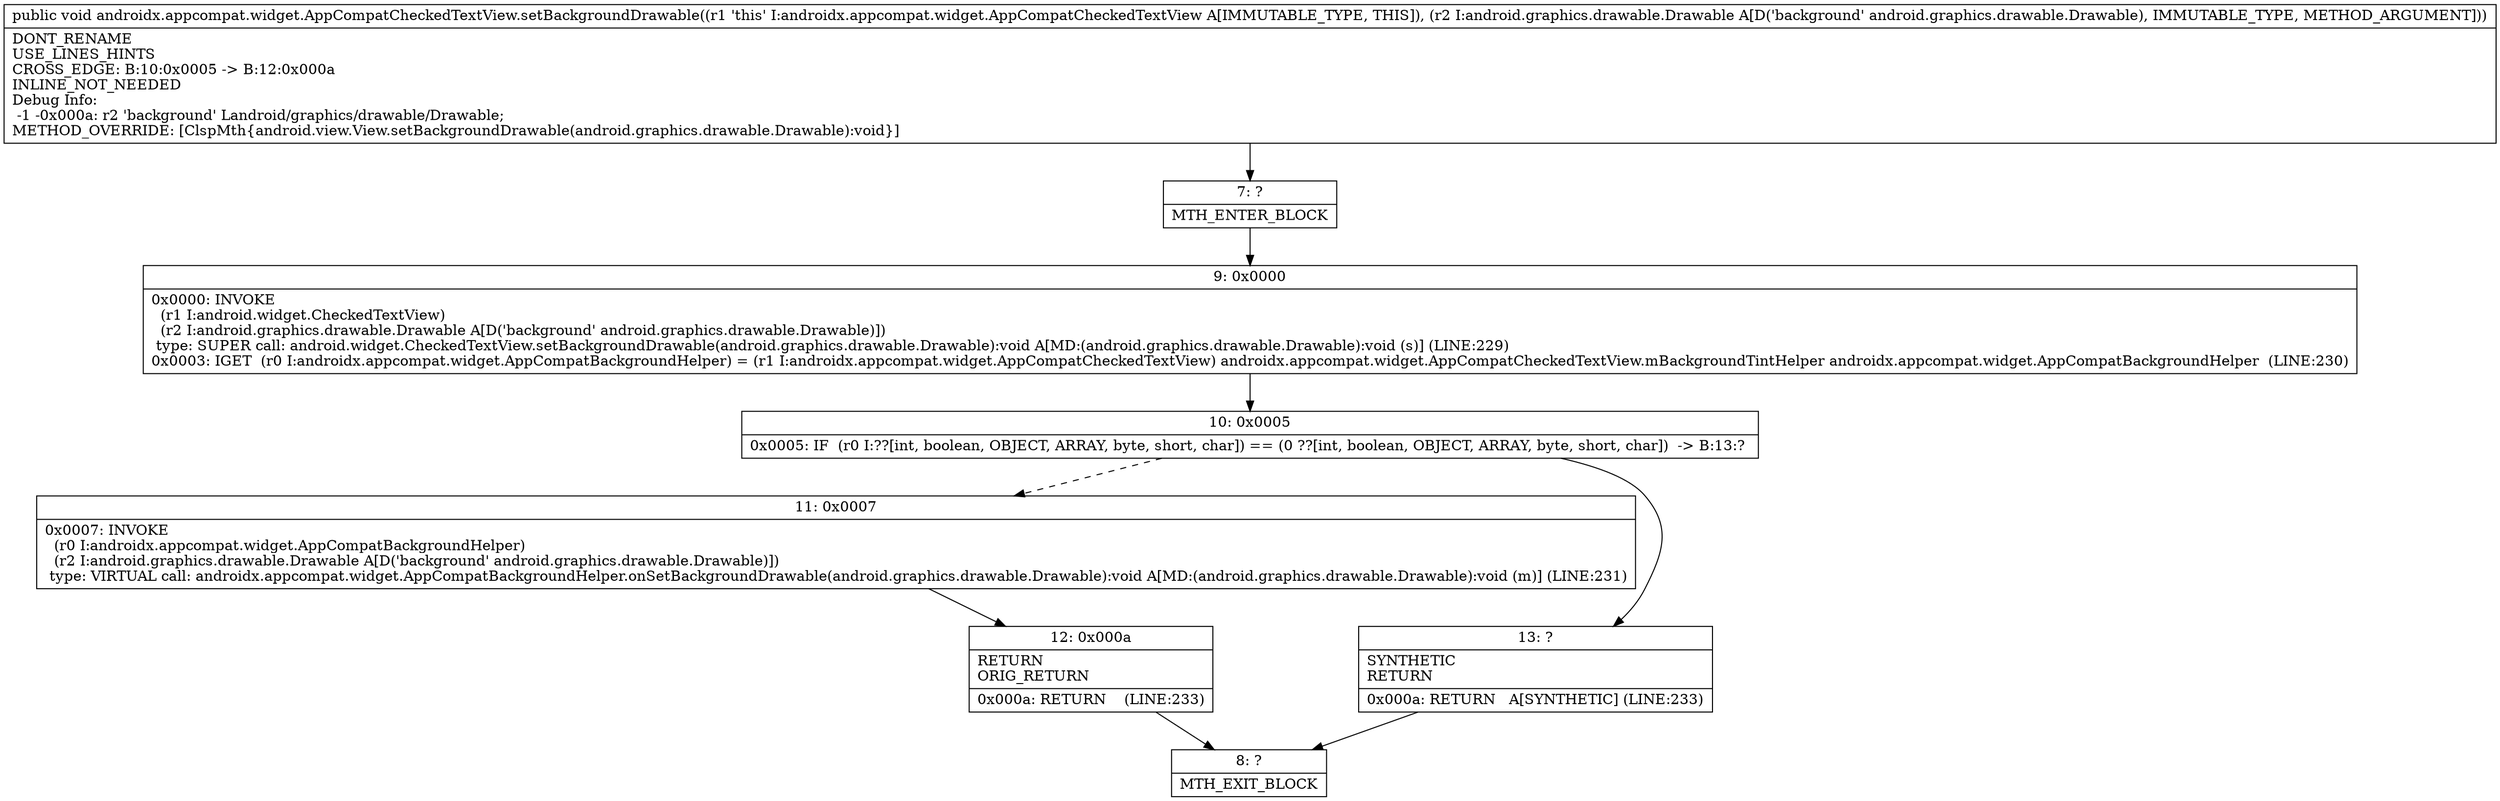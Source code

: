 digraph "CFG forandroidx.appcompat.widget.AppCompatCheckedTextView.setBackgroundDrawable(Landroid\/graphics\/drawable\/Drawable;)V" {
Node_7 [shape=record,label="{7\:\ ?|MTH_ENTER_BLOCK\l}"];
Node_9 [shape=record,label="{9\:\ 0x0000|0x0000: INVOKE  \l  (r1 I:android.widget.CheckedTextView)\l  (r2 I:android.graphics.drawable.Drawable A[D('background' android.graphics.drawable.Drawable)])\l type: SUPER call: android.widget.CheckedTextView.setBackgroundDrawable(android.graphics.drawable.Drawable):void A[MD:(android.graphics.drawable.Drawable):void (s)] (LINE:229)\l0x0003: IGET  (r0 I:androidx.appcompat.widget.AppCompatBackgroundHelper) = (r1 I:androidx.appcompat.widget.AppCompatCheckedTextView) androidx.appcompat.widget.AppCompatCheckedTextView.mBackgroundTintHelper androidx.appcompat.widget.AppCompatBackgroundHelper  (LINE:230)\l}"];
Node_10 [shape=record,label="{10\:\ 0x0005|0x0005: IF  (r0 I:??[int, boolean, OBJECT, ARRAY, byte, short, char]) == (0 ??[int, boolean, OBJECT, ARRAY, byte, short, char])  \-\> B:13:? \l}"];
Node_11 [shape=record,label="{11\:\ 0x0007|0x0007: INVOKE  \l  (r0 I:androidx.appcompat.widget.AppCompatBackgroundHelper)\l  (r2 I:android.graphics.drawable.Drawable A[D('background' android.graphics.drawable.Drawable)])\l type: VIRTUAL call: androidx.appcompat.widget.AppCompatBackgroundHelper.onSetBackgroundDrawable(android.graphics.drawable.Drawable):void A[MD:(android.graphics.drawable.Drawable):void (m)] (LINE:231)\l}"];
Node_12 [shape=record,label="{12\:\ 0x000a|RETURN\lORIG_RETURN\l|0x000a: RETURN    (LINE:233)\l}"];
Node_8 [shape=record,label="{8\:\ ?|MTH_EXIT_BLOCK\l}"];
Node_13 [shape=record,label="{13\:\ ?|SYNTHETIC\lRETURN\l|0x000a: RETURN   A[SYNTHETIC] (LINE:233)\l}"];
MethodNode[shape=record,label="{public void androidx.appcompat.widget.AppCompatCheckedTextView.setBackgroundDrawable((r1 'this' I:androidx.appcompat.widget.AppCompatCheckedTextView A[IMMUTABLE_TYPE, THIS]), (r2 I:android.graphics.drawable.Drawable A[D('background' android.graphics.drawable.Drawable), IMMUTABLE_TYPE, METHOD_ARGUMENT]))  | DONT_RENAME\lUSE_LINES_HINTS\lCROSS_EDGE: B:10:0x0005 \-\> B:12:0x000a\lINLINE_NOT_NEEDED\lDebug Info:\l  \-1 \-0x000a: r2 'background' Landroid\/graphics\/drawable\/Drawable;\lMETHOD_OVERRIDE: [ClspMth\{android.view.View.setBackgroundDrawable(android.graphics.drawable.Drawable):void\}]\l}"];
MethodNode -> Node_7;Node_7 -> Node_9;
Node_9 -> Node_10;
Node_10 -> Node_11[style=dashed];
Node_10 -> Node_13;
Node_11 -> Node_12;
Node_12 -> Node_8;
Node_13 -> Node_8;
}

